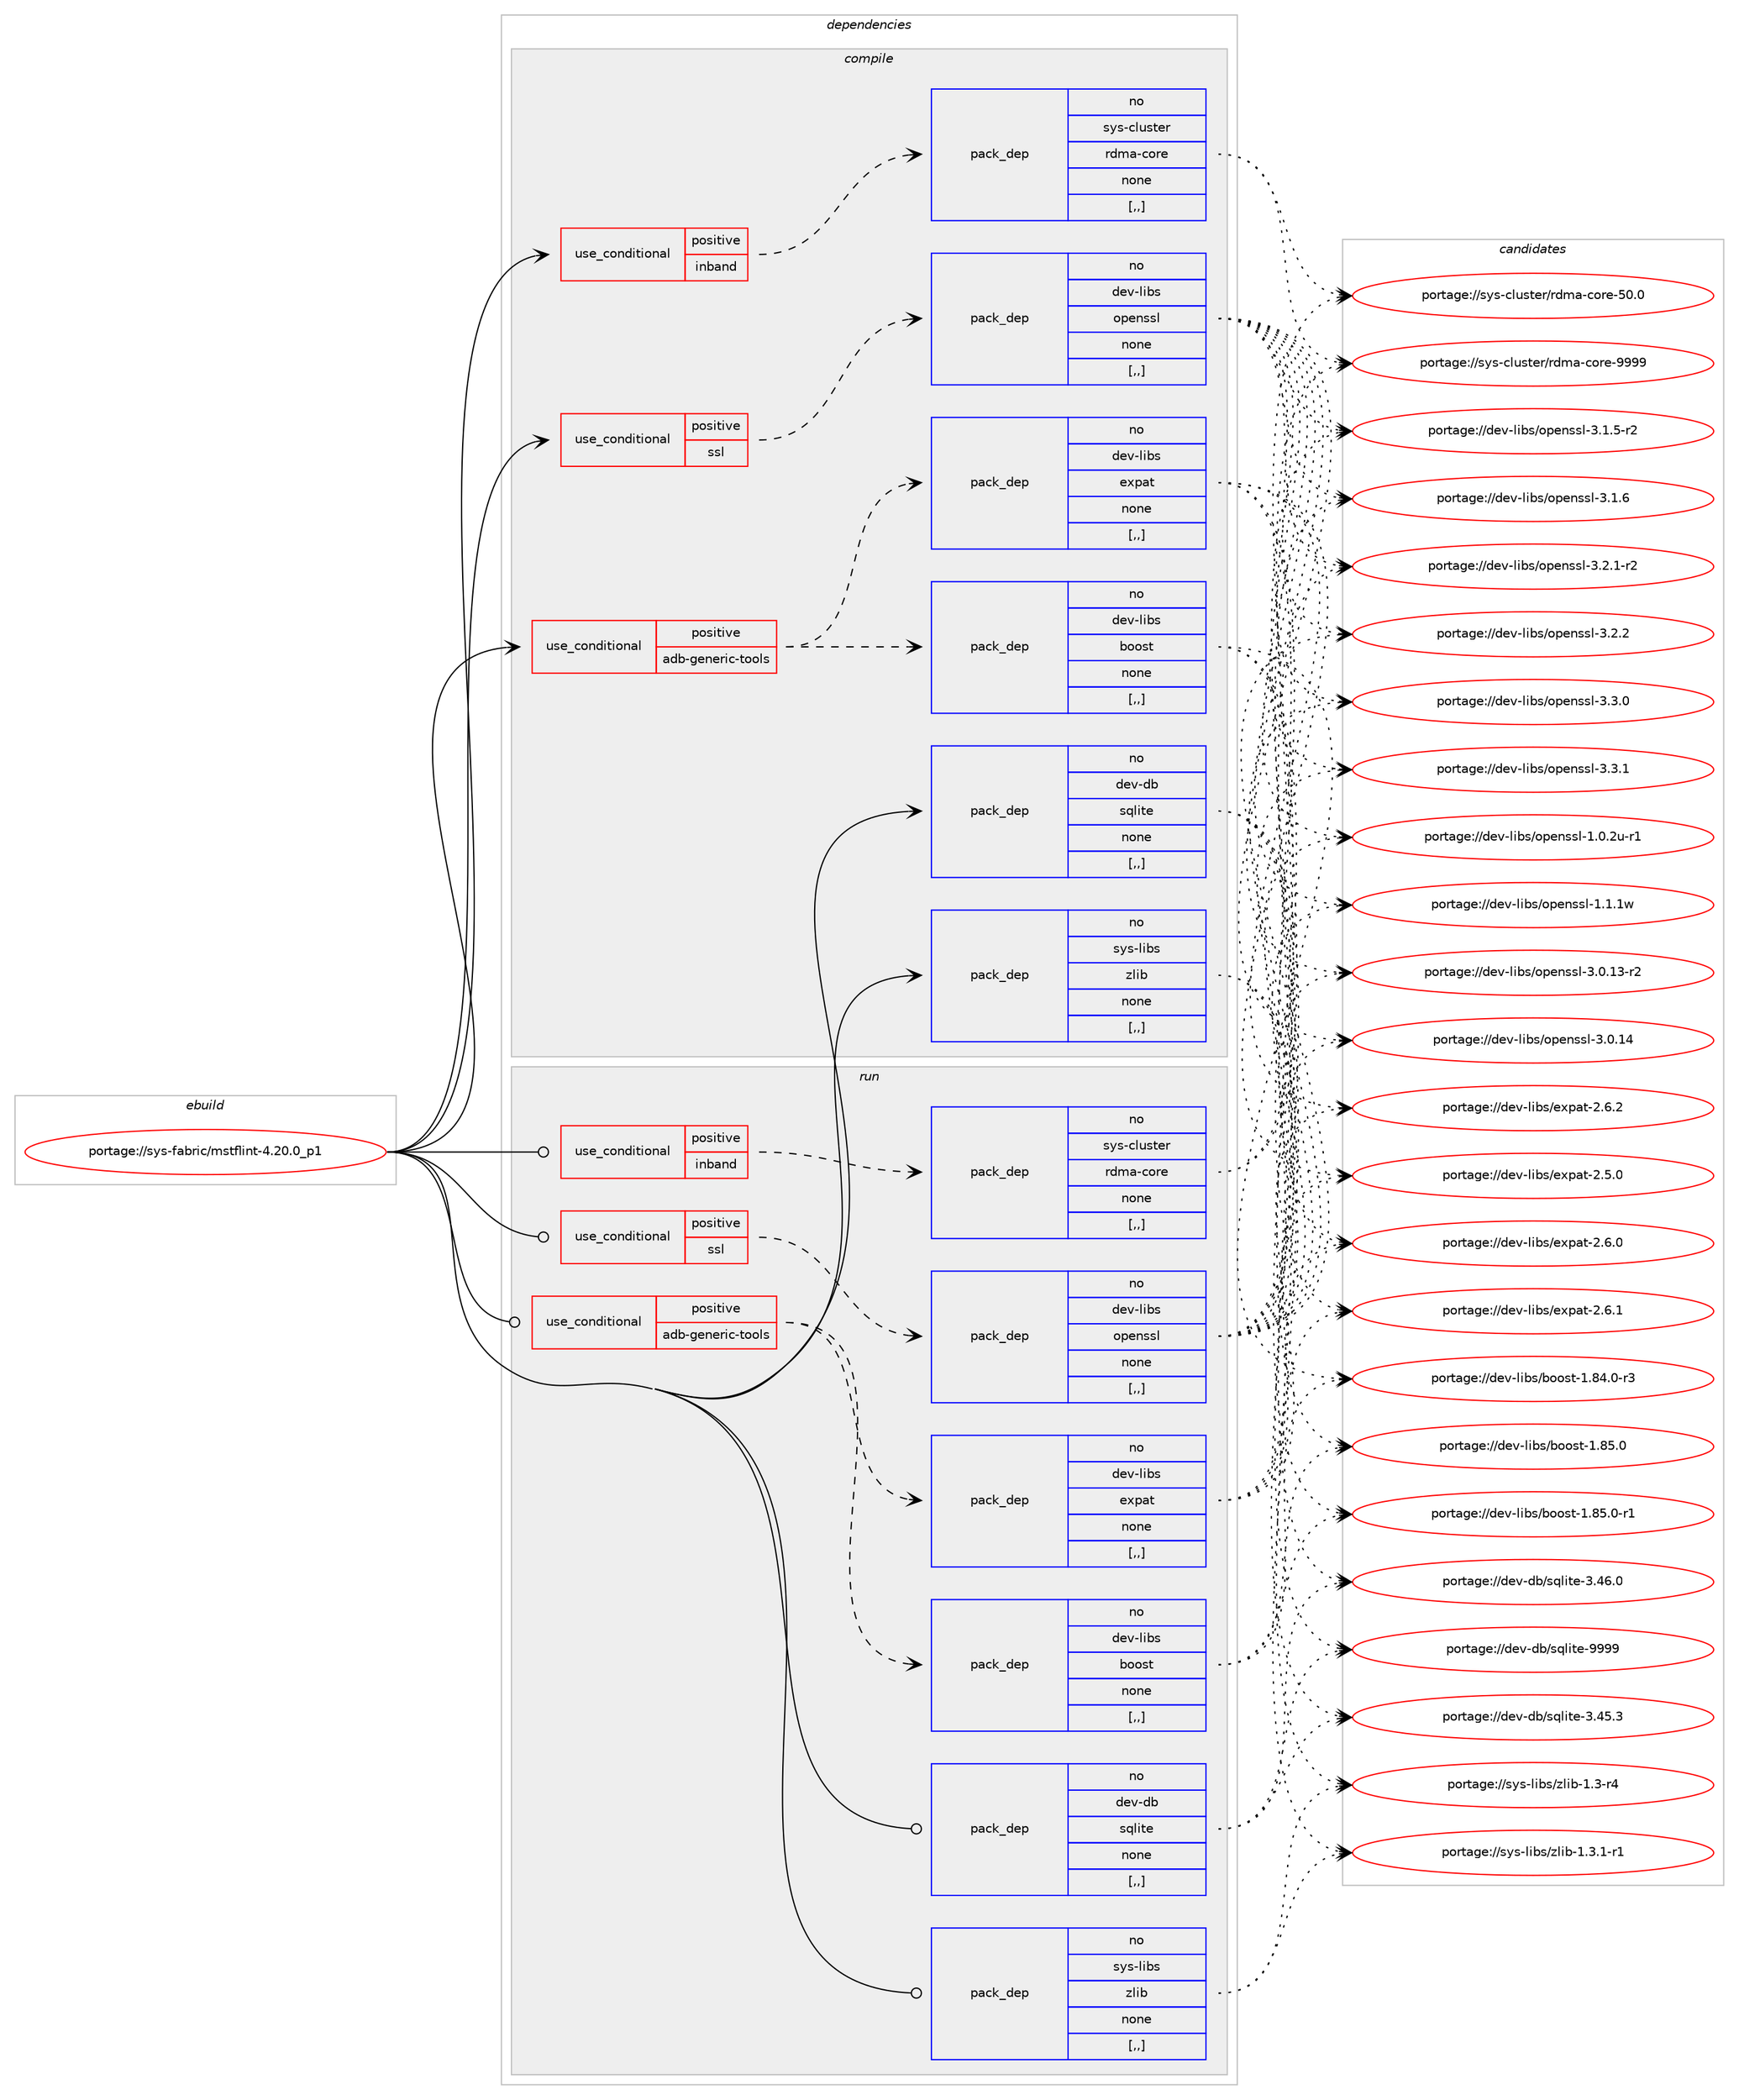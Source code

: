 digraph prolog {

# *************
# Graph options
# *************

newrank=true;
concentrate=true;
compound=true;
graph [rankdir=LR,fontname=Helvetica,fontsize=10,ranksep=1.5];#, ranksep=2.5, nodesep=0.2];
edge  [arrowhead=vee];
node  [fontname=Helvetica,fontsize=10];

# **********
# The ebuild
# **********

subgraph cluster_leftcol {
color=gray;
rank=same;
label=<<i>ebuild</i>>;
id [label="portage://sys-fabric/mstflint-4.20.0_p1", color=red, width=4, href="../sys-fabric/mstflint-4.20.0_p1.svg"];
}

# ****************
# The dependencies
# ****************

subgraph cluster_midcol {
color=gray;
label=<<i>dependencies</i>>;
subgraph cluster_compile {
fillcolor="#eeeeee";
style=filled;
label=<<i>compile</i>>;
subgraph cond113011 {
dependency425029 [label=<<TABLE BORDER="0" CELLBORDER="1" CELLSPACING="0" CELLPADDING="4"><TR><TD ROWSPAN="3" CELLPADDING="10">use_conditional</TD></TR><TR><TD>positive</TD></TR><TR><TD>adb-generic-tools</TD></TR></TABLE>>, shape=none, color=red];
subgraph pack309121 {
dependency425030 [label=<<TABLE BORDER="0" CELLBORDER="1" CELLSPACING="0" CELLPADDING="4" WIDTH="220"><TR><TD ROWSPAN="6" CELLPADDING="30">pack_dep</TD></TR><TR><TD WIDTH="110">no</TD></TR><TR><TD>dev-libs</TD></TR><TR><TD>boost</TD></TR><TR><TD>none</TD></TR><TR><TD>[,,]</TD></TR></TABLE>>, shape=none, color=blue];
}
dependency425029:e -> dependency425030:w [weight=20,style="dashed",arrowhead="vee"];
subgraph pack309122 {
dependency425031 [label=<<TABLE BORDER="0" CELLBORDER="1" CELLSPACING="0" CELLPADDING="4" WIDTH="220"><TR><TD ROWSPAN="6" CELLPADDING="30">pack_dep</TD></TR><TR><TD WIDTH="110">no</TD></TR><TR><TD>dev-libs</TD></TR><TR><TD>expat</TD></TR><TR><TD>none</TD></TR><TR><TD>[,,]</TD></TR></TABLE>>, shape=none, color=blue];
}
dependency425029:e -> dependency425031:w [weight=20,style="dashed",arrowhead="vee"];
}
id:e -> dependency425029:w [weight=20,style="solid",arrowhead="vee"];
subgraph cond113012 {
dependency425032 [label=<<TABLE BORDER="0" CELLBORDER="1" CELLSPACING="0" CELLPADDING="4"><TR><TD ROWSPAN="3" CELLPADDING="10">use_conditional</TD></TR><TR><TD>positive</TD></TR><TR><TD>inband</TD></TR></TABLE>>, shape=none, color=red];
subgraph pack309123 {
dependency425033 [label=<<TABLE BORDER="0" CELLBORDER="1" CELLSPACING="0" CELLPADDING="4" WIDTH="220"><TR><TD ROWSPAN="6" CELLPADDING="30">pack_dep</TD></TR><TR><TD WIDTH="110">no</TD></TR><TR><TD>sys-cluster</TD></TR><TR><TD>rdma-core</TD></TR><TR><TD>none</TD></TR><TR><TD>[,,]</TD></TR></TABLE>>, shape=none, color=blue];
}
dependency425032:e -> dependency425033:w [weight=20,style="dashed",arrowhead="vee"];
}
id:e -> dependency425032:w [weight=20,style="solid",arrowhead="vee"];
subgraph cond113013 {
dependency425034 [label=<<TABLE BORDER="0" CELLBORDER="1" CELLSPACING="0" CELLPADDING="4"><TR><TD ROWSPAN="3" CELLPADDING="10">use_conditional</TD></TR><TR><TD>positive</TD></TR><TR><TD>ssl</TD></TR></TABLE>>, shape=none, color=red];
subgraph pack309124 {
dependency425035 [label=<<TABLE BORDER="0" CELLBORDER="1" CELLSPACING="0" CELLPADDING="4" WIDTH="220"><TR><TD ROWSPAN="6" CELLPADDING="30">pack_dep</TD></TR><TR><TD WIDTH="110">no</TD></TR><TR><TD>dev-libs</TD></TR><TR><TD>openssl</TD></TR><TR><TD>none</TD></TR><TR><TD>[,,]</TD></TR></TABLE>>, shape=none, color=blue];
}
dependency425034:e -> dependency425035:w [weight=20,style="dashed",arrowhead="vee"];
}
id:e -> dependency425034:w [weight=20,style="solid",arrowhead="vee"];
subgraph pack309125 {
dependency425036 [label=<<TABLE BORDER="0" CELLBORDER="1" CELLSPACING="0" CELLPADDING="4" WIDTH="220"><TR><TD ROWSPAN="6" CELLPADDING="30">pack_dep</TD></TR><TR><TD WIDTH="110">no</TD></TR><TR><TD>dev-db</TD></TR><TR><TD>sqlite</TD></TR><TR><TD>none</TD></TR><TR><TD>[,,]</TD></TR></TABLE>>, shape=none, color=blue];
}
id:e -> dependency425036:w [weight=20,style="solid",arrowhead="vee"];
subgraph pack309126 {
dependency425037 [label=<<TABLE BORDER="0" CELLBORDER="1" CELLSPACING="0" CELLPADDING="4" WIDTH="220"><TR><TD ROWSPAN="6" CELLPADDING="30">pack_dep</TD></TR><TR><TD WIDTH="110">no</TD></TR><TR><TD>sys-libs</TD></TR><TR><TD>zlib</TD></TR><TR><TD>none</TD></TR><TR><TD>[,,]</TD></TR></TABLE>>, shape=none, color=blue];
}
id:e -> dependency425037:w [weight=20,style="solid",arrowhead="vee"];
}
subgraph cluster_compileandrun {
fillcolor="#eeeeee";
style=filled;
label=<<i>compile and run</i>>;
}
subgraph cluster_run {
fillcolor="#eeeeee";
style=filled;
label=<<i>run</i>>;
subgraph cond113014 {
dependency425038 [label=<<TABLE BORDER="0" CELLBORDER="1" CELLSPACING="0" CELLPADDING="4"><TR><TD ROWSPAN="3" CELLPADDING="10">use_conditional</TD></TR><TR><TD>positive</TD></TR><TR><TD>adb-generic-tools</TD></TR></TABLE>>, shape=none, color=red];
subgraph pack309127 {
dependency425039 [label=<<TABLE BORDER="0" CELLBORDER="1" CELLSPACING="0" CELLPADDING="4" WIDTH="220"><TR><TD ROWSPAN="6" CELLPADDING="30">pack_dep</TD></TR><TR><TD WIDTH="110">no</TD></TR><TR><TD>dev-libs</TD></TR><TR><TD>boost</TD></TR><TR><TD>none</TD></TR><TR><TD>[,,]</TD></TR></TABLE>>, shape=none, color=blue];
}
dependency425038:e -> dependency425039:w [weight=20,style="dashed",arrowhead="vee"];
subgraph pack309128 {
dependency425040 [label=<<TABLE BORDER="0" CELLBORDER="1" CELLSPACING="0" CELLPADDING="4" WIDTH="220"><TR><TD ROWSPAN="6" CELLPADDING="30">pack_dep</TD></TR><TR><TD WIDTH="110">no</TD></TR><TR><TD>dev-libs</TD></TR><TR><TD>expat</TD></TR><TR><TD>none</TD></TR><TR><TD>[,,]</TD></TR></TABLE>>, shape=none, color=blue];
}
dependency425038:e -> dependency425040:w [weight=20,style="dashed",arrowhead="vee"];
}
id:e -> dependency425038:w [weight=20,style="solid",arrowhead="odot"];
subgraph cond113015 {
dependency425041 [label=<<TABLE BORDER="0" CELLBORDER="1" CELLSPACING="0" CELLPADDING="4"><TR><TD ROWSPAN="3" CELLPADDING="10">use_conditional</TD></TR><TR><TD>positive</TD></TR><TR><TD>inband</TD></TR></TABLE>>, shape=none, color=red];
subgraph pack309129 {
dependency425042 [label=<<TABLE BORDER="0" CELLBORDER="1" CELLSPACING="0" CELLPADDING="4" WIDTH="220"><TR><TD ROWSPAN="6" CELLPADDING="30">pack_dep</TD></TR><TR><TD WIDTH="110">no</TD></TR><TR><TD>sys-cluster</TD></TR><TR><TD>rdma-core</TD></TR><TR><TD>none</TD></TR><TR><TD>[,,]</TD></TR></TABLE>>, shape=none, color=blue];
}
dependency425041:e -> dependency425042:w [weight=20,style="dashed",arrowhead="vee"];
}
id:e -> dependency425041:w [weight=20,style="solid",arrowhead="odot"];
subgraph cond113016 {
dependency425043 [label=<<TABLE BORDER="0" CELLBORDER="1" CELLSPACING="0" CELLPADDING="4"><TR><TD ROWSPAN="3" CELLPADDING="10">use_conditional</TD></TR><TR><TD>positive</TD></TR><TR><TD>ssl</TD></TR></TABLE>>, shape=none, color=red];
subgraph pack309130 {
dependency425044 [label=<<TABLE BORDER="0" CELLBORDER="1" CELLSPACING="0" CELLPADDING="4" WIDTH="220"><TR><TD ROWSPAN="6" CELLPADDING="30">pack_dep</TD></TR><TR><TD WIDTH="110">no</TD></TR><TR><TD>dev-libs</TD></TR><TR><TD>openssl</TD></TR><TR><TD>none</TD></TR><TR><TD>[,,]</TD></TR></TABLE>>, shape=none, color=blue];
}
dependency425043:e -> dependency425044:w [weight=20,style="dashed",arrowhead="vee"];
}
id:e -> dependency425043:w [weight=20,style="solid",arrowhead="odot"];
subgraph pack309131 {
dependency425045 [label=<<TABLE BORDER="0" CELLBORDER="1" CELLSPACING="0" CELLPADDING="4" WIDTH="220"><TR><TD ROWSPAN="6" CELLPADDING="30">pack_dep</TD></TR><TR><TD WIDTH="110">no</TD></TR><TR><TD>dev-db</TD></TR><TR><TD>sqlite</TD></TR><TR><TD>none</TD></TR><TR><TD>[,,]</TD></TR></TABLE>>, shape=none, color=blue];
}
id:e -> dependency425045:w [weight=20,style="solid",arrowhead="odot"];
subgraph pack309132 {
dependency425046 [label=<<TABLE BORDER="0" CELLBORDER="1" CELLSPACING="0" CELLPADDING="4" WIDTH="220"><TR><TD ROWSPAN="6" CELLPADDING="30">pack_dep</TD></TR><TR><TD WIDTH="110">no</TD></TR><TR><TD>sys-libs</TD></TR><TR><TD>zlib</TD></TR><TR><TD>none</TD></TR><TR><TD>[,,]</TD></TR></TABLE>>, shape=none, color=blue];
}
id:e -> dependency425046:w [weight=20,style="solid",arrowhead="odot"];
}
}

# **************
# The candidates
# **************

subgraph cluster_choices {
rank=same;
color=gray;
label=<<i>candidates</i>>;

subgraph choice309121 {
color=black;
nodesep=1;
choice10010111845108105981154798111111115116454946565246484511451 [label="portage://dev-libs/boost-1.84.0-r3", color=red, width=4,href="../dev-libs/boost-1.84.0-r3.svg"];
choice1001011184510810598115479811111111511645494656534648 [label="portage://dev-libs/boost-1.85.0", color=red, width=4,href="../dev-libs/boost-1.85.0.svg"];
choice10010111845108105981154798111111115116454946565346484511449 [label="portage://dev-libs/boost-1.85.0-r1", color=red, width=4,href="../dev-libs/boost-1.85.0-r1.svg"];
dependency425030:e -> choice10010111845108105981154798111111115116454946565246484511451:w [style=dotted,weight="100"];
dependency425030:e -> choice1001011184510810598115479811111111511645494656534648:w [style=dotted,weight="100"];
dependency425030:e -> choice10010111845108105981154798111111115116454946565346484511449:w [style=dotted,weight="100"];
}
subgraph choice309122 {
color=black;
nodesep=1;
choice10010111845108105981154710112011297116455046534648 [label="portage://dev-libs/expat-2.5.0", color=red, width=4,href="../dev-libs/expat-2.5.0.svg"];
choice10010111845108105981154710112011297116455046544648 [label="portage://dev-libs/expat-2.6.0", color=red, width=4,href="../dev-libs/expat-2.6.0.svg"];
choice10010111845108105981154710112011297116455046544649 [label="portage://dev-libs/expat-2.6.1", color=red, width=4,href="../dev-libs/expat-2.6.1.svg"];
choice10010111845108105981154710112011297116455046544650 [label="portage://dev-libs/expat-2.6.2", color=red, width=4,href="../dev-libs/expat-2.6.2.svg"];
dependency425031:e -> choice10010111845108105981154710112011297116455046534648:w [style=dotted,weight="100"];
dependency425031:e -> choice10010111845108105981154710112011297116455046544648:w [style=dotted,weight="100"];
dependency425031:e -> choice10010111845108105981154710112011297116455046544649:w [style=dotted,weight="100"];
dependency425031:e -> choice10010111845108105981154710112011297116455046544650:w [style=dotted,weight="100"];
}
subgraph choice309123 {
color=black;
nodesep=1;
choice1151211154599108117115116101114471141001099745991111141014553484648 [label="portage://sys-cluster/rdma-core-50.0", color=red, width=4,href="../sys-cluster/rdma-core-50.0.svg"];
choice1151211154599108117115116101114471141001099745991111141014557575757 [label="portage://sys-cluster/rdma-core-9999", color=red, width=4,href="../sys-cluster/rdma-core-9999.svg"];
dependency425033:e -> choice1151211154599108117115116101114471141001099745991111141014553484648:w [style=dotted,weight="100"];
dependency425033:e -> choice1151211154599108117115116101114471141001099745991111141014557575757:w [style=dotted,weight="100"];
}
subgraph choice309124 {
color=black;
nodesep=1;
choice1001011184510810598115471111121011101151151084549464846501174511449 [label="portage://dev-libs/openssl-1.0.2u-r1", color=red, width=4,href="../dev-libs/openssl-1.0.2u-r1.svg"];
choice100101118451081059811547111112101110115115108454946494649119 [label="portage://dev-libs/openssl-1.1.1w", color=red, width=4,href="../dev-libs/openssl-1.1.1w.svg"];
choice100101118451081059811547111112101110115115108455146484649514511450 [label="portage://dev-libs/openssl-3.0.13-r2", color=red, width=4,href="../dev-libs/openssl-3.0.13-r2.svg"];
choice10010111845108105981154711111210111011511510845514648464952 [label="portage://dev-libs/openssl-3.0.14", color=red, width=4,href="../dev-libs/openssl-3.0.14.svg"];
choice1001011184510810598115471111121011101151151084551464946534511450 [label="portage://dev-libs/openssl-3.1.5-r2", color=red, width=4,href="../dev-libs/openssl-3.1.5-r2.svg"];
choice100101118451081059811547111112101110115115108455146494654 [label="portage://dev-libs/openssl-3.1.6", color=red, width=4,href="../dev-libs/openssl-3.1.6.svg"];
choice1001011184510810598115471111121011101151151084551465046494511450 [label="portage://dev-libs/openssl-3.2.1-r2", color=red, width=4,href="../dev-libs/openssl-3.2.1-r2.svg"];
choice100101118451081059811547111112101110115115108455146504650 [label="portage://dev-libs/openssl-3.2.2", color=red, width=4,href="../dev-libs/openssl-3.2.2.svg"];
choice100101118451081059811547111112101110115115108455146514648 [label="portage://dev-libs/openssl-3.3.0", color=red, width=4,href="../dev-libs/openssl-3.3.0.svg"];
choice100101118451081059811547111112101110115115108455146514649 [label="portage://dev-libs/openssl-3.3.1", color=red, width=4,href="../dev-libs/openssl-3.3.1.svg"];
dependency425035:e -> choice1001011184510810598115471111121011101151151084549464846501174511449:w [style=dotted,weight="100"];
dependency425035:e -> choice100101118451081059811547111112101110115115108454946494649119:w [style=dotted,weight="100"];
dependency425035:e -> choice100101118451081059811547111112101110115115108455146484649514511450:w [style=dotted,weight="100"];
dependency425035:e -> choice10010111845108105981154711111210111011511510845514648464952:w [style=dotted,weight="100"];
dependency425035:e -> choice1001011184510810598115471111121011101151151084551464946534511450:w [style=dotted,weight="100"];
dependency425035:e -> choice100101118451081059811547111112101110115115108455146494654:w [style=dotted,weight="100"];
dependency425035:e -> choice1001011184510810598115471111121011101151151084551465046494511450:w [style=dotted,weight="100"];
dependency425035:e -> choice100101118451081059811547111112101110115115108455146504650:w [style=dotted,weight="100"];
dependency425035:e -> choice100101118451081059811547111112101110115115108455146514648:w [style=dotted,weight="100"];
dependency425035:e -> choice100101118451081059811547111112101110115115108455146514649:w [style=dotted,weight="100"];
}
subgraph choice309125 {
color=black;
nodesep=1;
choice10010111845100984711511310810511610145514652534651 [label="portage://dev-db/sqlite-3.45.3", color=red, width=4,href="../dev-db/sqlite-3.45.3.svg"];
choice10010111845100984711511310810511610145514652544648 [label="portage://dev-db/sqlite-3.46.0", color=red, width=4,href="../dev-db/sqlite-3.46.0.svg"];
choice1001011184510098471151131081051161014557575757 [label="portage://dev-db/sqlite-9999", color=red, width=4,href="../dev-db/sqlite-9999.svg"];
dependency425036:e -> choice10010111845100984711511310810511610145514652534651:w [style=dotted,weight="100"];
dependency425036:e -> choice10010111845100984711511310810511610145514652544648:w [style=dotted,weight="100"];
dependency425036:e -> choice1001011184510098471151131081051161014557575757:w [style=dotted,weight="100"];
}
subgraph choice309126 {
color=black;
nodesep=1;
choice11512111545108105981154712210810598454946514511452 [label="portage://sys-libs/zlib-1.3-r4", color=red, width=4,href="../sys-libs/zlib-1.3-r4.svg"];
choice115121115451081059811547122108105984549465146494511449 [label="portage://sys-libs/zlib-1.3.1-r1", color=red, width=4,href="../sys-libs/zlib-1.3.1-r1.svg"];
dependency425037:e -> choice11512111545108105981154712210810598454946514511452:w [style=dotted,weight="100"];
dependency425037:e -> choice115121115451081059811547122108105984549465146494511449:w [style=dotted,weight="100"];
}
subgraph choice309127 {
color=black;
nodesep=1;
choice10010111845108105981154798111111115116454946565246484511451 [label="portage://dev-libs/boost-1.84.0-r3", color=red, width=4,href="../dev-libs/boost-1.84.0-r3.svg"];
choice1001011184510810598115479811111111511645494656534648 [label="portage://dev-libs/boost-1.85.0", color=red, width=4,href="../dev-libs/boost-1.85.0.svg"];
choice10010111845108105981154798111111115116454946565346484511449 [label="portage://dev-libs/boost-1.85.0-r1", color=red, width=4,href="../dev-libs/boost-1.85.0-r1.svg"];
dependency425039:e -> choice10010111845108105981154798111111115116454946565246484511451:w [style=dotted,weight="100"];
dependency425039:e -> choice1001011184510810598115479811111111511645494656534648:w [style=dotted,weight="100"];
dependency425039:e -> choice10010111845108105981154798111111115116454946565346484511449:w [style=dotted,weight="100"];
}
subgraph choice309128 {
color=black;
nodesep=1;
choice10010111845108105981154710112011297116455046534648 [label="portage://dev-libs/expat-2.5.0", color=red, width=4,href="../dev-libs/expat-2.5.0.svg"];
choice10010111845108105981154710112011297116455046544648 [label="portage://dev-libs/expat-2.6.0", color=red, width=4,href="../dev-libs/expat-2.6.0.svg"];
choice10010111845108105981154710112011297116455046544649 [label="portage://dev-libs/expat-2.6.1", color=red, width=4,href="../dev-libs/expat-2.6.1.svg"];
choice10010111845108105981154710112011297116455046544650 [label="portage://dev-libs/expat-2.6.2", color=red, width=4,href="../dev-libs/expat-2.6.2.svg"];
dependency425040:e -> choice10010111845108105981154710112011297116455046534648:w [style=dotted,weight="100"];
dependency425040:e -> choice10010111845108105981154710112011297116455046544648:w [style=dotted,weight="100"];
dependency425040:e -> choice10010111845108105981154710112011297116455046544649:w [style=dotted,weight="100"];
dependency425040:e -> choice10010111845108105981154710112011297116455046544650:w [style=dotted,weight="100"];
}
subgraph choice309129 {
color=black;
nodesep=1;
choice1151211154599108117115116101114471141001099745991111141014553484648 [label="portage://sys-cluster/rdma-core-50.0", color=red, width=4,href="../sys-cluster/rdma-core-50.0.svg"];
choice1151211154599108117115116101114471141001099745991111141014557575757 [label="portage://sys-cluster/rdma-core-9999", color=red, width=4,href="../sys-cluster/rdma-core-9999.svg"];
dependency425042:e -> choice1151211154599108117115116101114471141001099745991111141014553484648:w [style=dotted,weight="100"];
dependency425042:e -> choice1151211154599108117115116101114471141001099745991111141014557575757:w [style=dotted,weight="100"];
}
subgraph choice309130 {
color=black;
nodesep=1;
choice1001011184510810598115471111121011101151151084549464846501174511449 [label="portage://dev-libs/openssl-1.0.2u-r1", color=red, width=4,href="../dev-libs/openssl-1.0.2u-r1.svg"];
choice100101118451081059811547111112101110115115108454946494649119 [label="portage://dev-libs/openssl-1.1.1w", color=red, width=4,href="../dev-libs/openssl-1.1.1w.svg"];
choice100101118451081059811547111112101110115115108455146484649514511450 [label="portage://dev-libs/openssl-3.0.13-r2", color=red, width=4,href="../dev-libs/openssl-3.0.13-r2.svg"];
choice10010111845108105981154711111210111011511510845514648464952 [label="portage://dev-libs/openssl-3.0.14", color=red, width=4,href="../dev-libs/openssl-3.0.14.svg"];
choice1001011184510810598115471111121011101151151084551464946534511450 [label="portage://dev-libs/openssl-3.1.5-r2", color=red, width=4,href="../dev-libs/openssl-3.1.5-r2.svg"];
choice100101118451081059811547111112101110115115108455146494654 [label="portage://dev-libs/openssl-3.1.6", color=red, width=4,href="../dev-libs/openssl-3.1.6.svg"];
choice1001011184510810598115471111121011101151151084551465046494511450 [label="portage://dev-libs/openssl-3.2.1-r2", color=red, width=4,href="../dev-libs/openssl-3.2.1-r2.svg"];
choice100101118451081059811547111112101110115115108455146504650 [label="portage://dev-libs/openssl-3.2.2", color=red, width=4,href="../dev-libs/openssl-3.2.2.svg"];
choice100101118451081059811547111112101110115115108455146514648 [label="portage://dev-libs/openssl-3.3.0", color=red, width=4,href="../dev-libs/openssl-3.3.0.svg"];
choice100101118451081059811547111112101110115115108455146514649 [label="portage://dev-libs/openssl-3.3.1", color=red, width=4,href="../dev-libs/openssl-3.3.1.svg"];
dependency425044:e -> choice1001011184510810598115471111121011101151151084549464846501174511449:w [style=dotted,weight="100"];
dependency425044:e -> choice100101118451081059811547111112101110115115108454946494649119:w [style=dotted,weight="100"];
dependency425044:e -> choice100101118451081059811547111112101110115115108455146484649514511450:w [style=dotted,weight="100"];
dependency425044:e -> choice10010111845108105981154711111210111011511510845514648464952:w [style=dotted,weight="100"];
dependency425044:e -> choice1001011184510810598115471111121011101151151084551464946534511450:w [style=dotted,weight="100"];
dependency425044:e -> choice100101118451081059811547111112101110115115108455146494654:w [style=dotted,weight="100"];
dependency425044:e -> choice1001011184510810598115471111121011101151151084551465046494511450:w [style=dotted,weight="100"];
dependency425044:e -> choice100101118451081059811547111112101110115115108455146504650:w [style=dotted,weight="100"];
dependency425044:e -> choice100101118451081059811547111112101110115115108455146514648:w [style=dotted,weight="100"];
dependency425044:e -> choice100101118451081059811547111112101110115115108455146514649:w [style=dotted,weight="100"];
}
subgraph choice309131 {
color=black;
nodesep=1;
choice10010111845100984711511310810511610145514652534651 [label="portage://dev-db/sqlite-3.45.3", color=red, width=4,href="../dev-db/sqlite-3.45.3.svg"];
choice10010111845100984711511310810511610145514652544648 [label="portage://dev-db/sqlite-3.46.0", color=red, width=4,href="../dev-db/sqlite-3.46.0.svg"];
choice1001011184510098471151131081051161014557575757 [label="portage://dev-db/sqlite-9999", color=red, width=4,href="../dev-db/sqlite-9999.svg"];
dependency425045:e -> choice10010111845100984711511310810511610145514652534651:w [style=dotted,weight="100"];
dependency425045:e -> choice10010111845100984711511310810511610145514652544648:w [style=dotted,weight="100"];
dependency425045:e -> choice1001011184510098471151131081051161014557575757:w [style=dotted,weight="100"];
}
subgraph choice309132 {
color=black;
nodesep=1;
choice11512111545108105981154712210810598454946514511452 [label="portage://sys-libs/zlib-1.3-r4", color=red, width=4,href="../sys-libs/zlib-1.3-r4.svg"];
choice115121115451081059811547122108105984549465146494511449 [label="portage://sys-libs/zlib-1.3.1-r1", color=red, width=4,href="../sys-libs/zlib-1.3.1-r1.svg"];
dependency425046:e -> choice11512111545108105981154712210810598454946514511452:w [style=dotted,weight="100"];
dependency425046:e -> choice115121115451081059811547122108105984549465146494511449:w [style=dotted,weight="100"];
}
}

}

